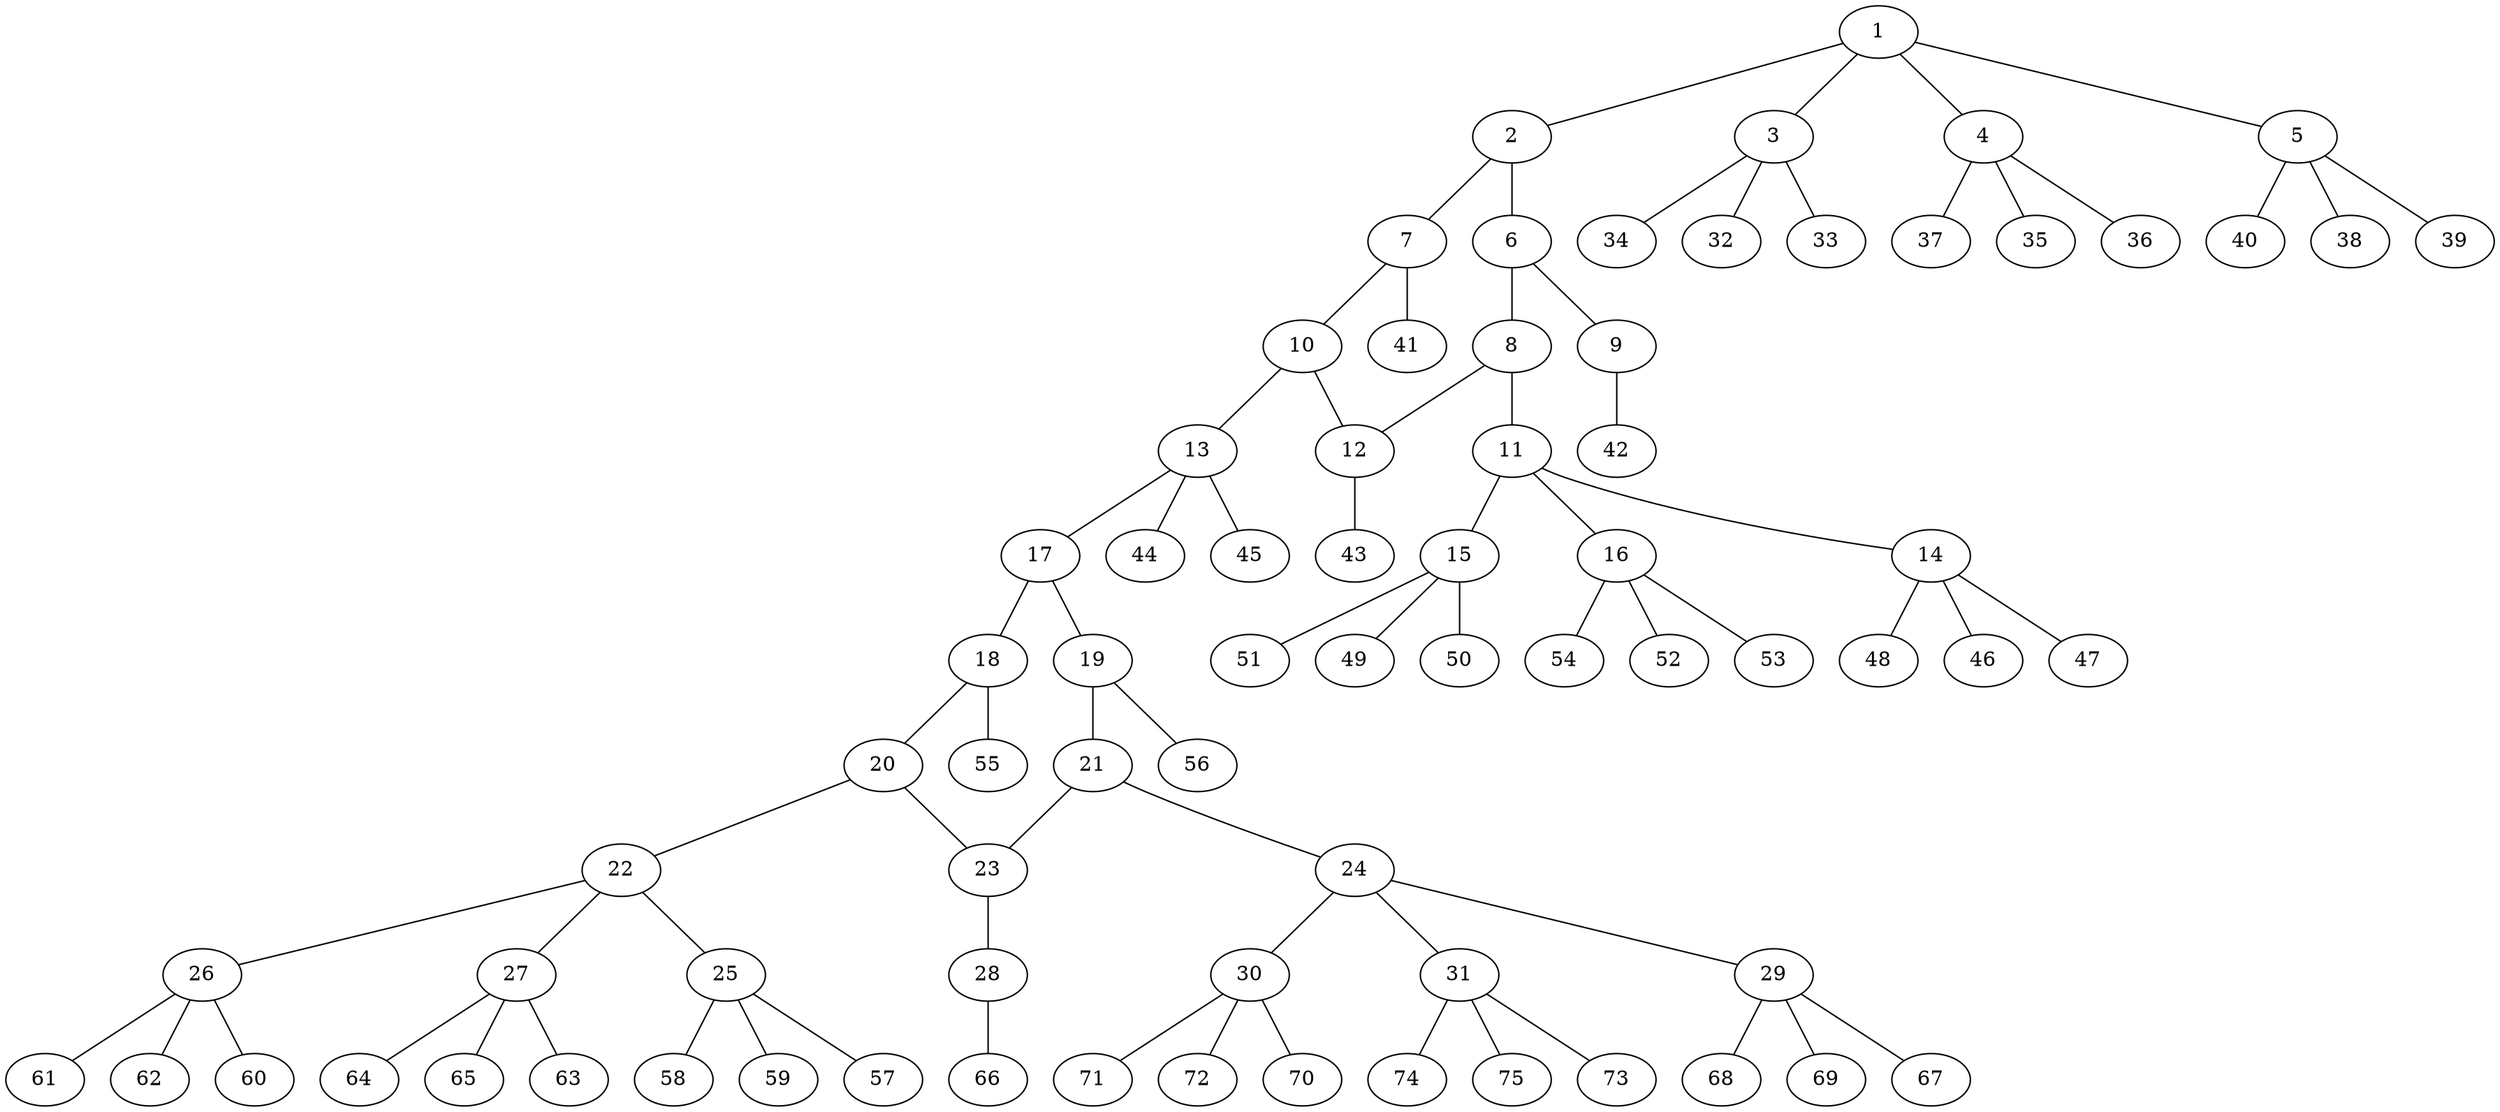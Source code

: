 graph molecule_2908 {
	1	 [chem=C];
	2	 [chem=C];
	1 -- 2	 [valence=1];
	3	 [chem=C];
	1 -- 3	 [valence=1];
	4	 [chem=C];
	1 -- 4	 [valence=1];
	5	 [chem=C];
	1 -- 5	 [valence=1];
	6	 [chem=C];
	2 -- 6	 [valence=2];
	7	 [chem=C];
	2 -- 7	 [valence=1];
	32	 [chem=H];
	3 -- 32	 [valence=1];
	33	 [chem=H];
	3 -- 33	 [valence=1];
	34	 [chem=H];
	3 -- 34	 [valence=1];
	35	 [chem=H];
	4 -- 35	 [valence=1];
	36	 [chem=H];
	4 -- 36	 [valence=1];
	37	 [chem=H];
	4 -- 37	 [valence=1];
	38	 [chem=H];
	5 -- 38	 [valence=1];
	39	 [chem=H];
	5 -- 39	 [valence=1];
	40	 [chem=H];
	5 -- 40	 [valence=1];
	8	 [chem=C];
	6 -- 8	 [valence=1];
	9	 [chem=O];
	6 -- 9	 [valence=1];
	10	 [chem=C];
	7 -- 10	 [valence=2];
	41	 [chem=H];
	7 -- 41	 [valence=1];
	11	 [chem=C];
	8 -- 11	 [valence=1];
	12	 [chem=C];
	8 -- 12	 [valence=2];
	42	 [chem=H];
	9 -- 42	 [valence=1];
	10 -- 12	 [valence=1];
	13	 [chem=C];
	10 -- 13	 [valence=1];
	14	 [chem=C];
	11 -- 14	 [valence=1];
	15	 [chem=C];
	11 -- 15	 [valence=1];
	16	 [chem=C];
	11 -- 16	 [valence=1];
	43	 [chem=H];
	12 -- 43	 [valence=1];
	17	 [chem=C];
	13 -- 17	 [valence=1];
	44	 [chem=H];
	13 -- 44	 [valence=1];
	45	 [chem=H];
	13 -- 45	 [valence=1];
	46	 [chem=H];
	14 -- 46	 [valence=1];
	47	 [chem=H];
	14 -- 47	 [valence=1];
	48	 [chem=H];
	14 -- 48	 [valence=1];
	49	 [chem=H];
	15 -- 49	 [valence=1];
	50	 [chem=H];
	15 -- 50	 [valence=1];
	51	 [chem=H];
	15 -- 51	 [valence=1];
	52	 [chem=H];
	16 -- 52	 [valence=1];
	53	 [chem=H];
	16 -- 53	 [valence=1];
	54	 [chem=H];
	16 -- 54	 [valence=1];
	18	 [chem=C];
	17 -- 18	 [valence=2];
	19	 [chem=C];
	17 -- 19	 [valence=1];
	20	 [chem=C];
	18 -- 20	 [valence=1];
	55	 [chem=H];
	18 -- 55	 [valence=1];
	21	 [chem=C];
	19 -- 21	 [valence=2];
	56	 [chem=H];
	19 -- 56	 [valence=1];
	22	 [chem=C];
	20 -- 22	 [valence=1];
	23	 [chem=C];
	20 -- 23	 [valence=2];
	21 -- 23	 [valence=1];
	24	 [chem=C];
	21 -- 24	 [valence=1];
	25	 [chem=C];
	22 -- 25	 [valence=1];
	26	 [chem=C];
	22 -- 26	 [valence=1];
	27	 [chem=C];
	22 -- 27	 [valence=1];
	28	 [chem=O];
	23 -- 28	 [valence=1];
	29	 [chem=C];
	24 -- 29	 [valence=1];
	30	 [chem=C];
	24 -- 30	 [valence=1];
	31	 [chem=C];
	24 -- 31	 [valence=1];
	57	 [chem=H];
	25 -- 57	 [valence=1];
	58	 [chem=H];
	25 -- 58	 [valence=1];
	59	 [chem=H];
	25 -- 59	 [valence=1];
	60	 [chem=H];
	26 -- 60	 [valence=1];
	61	 [chem=H];
	26 -- 61	 [valence=1];
	62	 [chem=H];
	26 -- 62	 [valence=1];
	63	 [chem=H];
	27 -- 63	 [valence=1];
	64	 [chem=H];
	27 -- 64	 [valence=1];
	65	 [chem=H];
	27 -- 65	 [valence=1];
	66	 [chem=H];
	28 -- 66	 [valence=1];
	67	 [chem=H];
	29 -- 67	 [valence=1];
	68	 [chem=H];
	29 -- 68	 [valence=1];
	69	 [chem=H];
	29 -- 69	 [valence=1];
	70	 [chem=H];
	30 -- 70	 [valence=1];
	71	 [chem=H];
	30 -- 71	 [valence=1];
	72	 [chem=H];
	30 -- 72	 [valence=1];
	73	 [chem=H];
	31 -- 73	 [valence=1];
	74	 [chem=H];
	31 -- 74	 [valence=1];
	75	 [chem=H];
	31 -- 75	 [valence=1];
}
